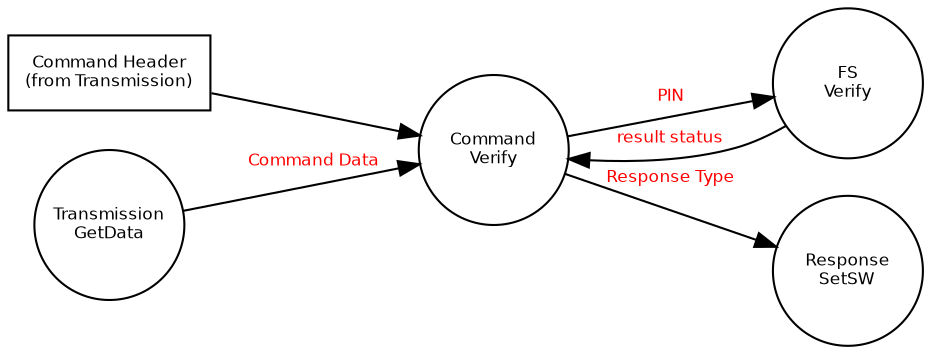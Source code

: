 digraph Command_Select {

rankdir = LR

 node [
         fontname = "Bitstream Vera Sans"
         fontsize = 8
         shape = "record"
     ]

 edge [
         fontname = "Bitstream Vera Sans"
         fontsize = 8
         fontcolor = "Red"
     ]

// all blocks
header [label="Command Header\n(from Transmission)"];
get_data [label="Transmission\nGetData", shape="circle", fixedsize=true, width=1];
verify [label="Command\nVerify", shape="circle", fixedsize=true, width=1]; 
state_verify [label="FS\nVerify", shape="circle", fixedsize=true, width=1];
set_sw [label="Response\nSetSW", shape="circle", fixedsize=true, width=1];

// relations
header -> verify
get_data -> verify [label="Command Data"]
verify -> state_verify [label="PIN"]
state_verify -> verify [label="result status"]
verify -> set_sw [label="Response Type"]

}